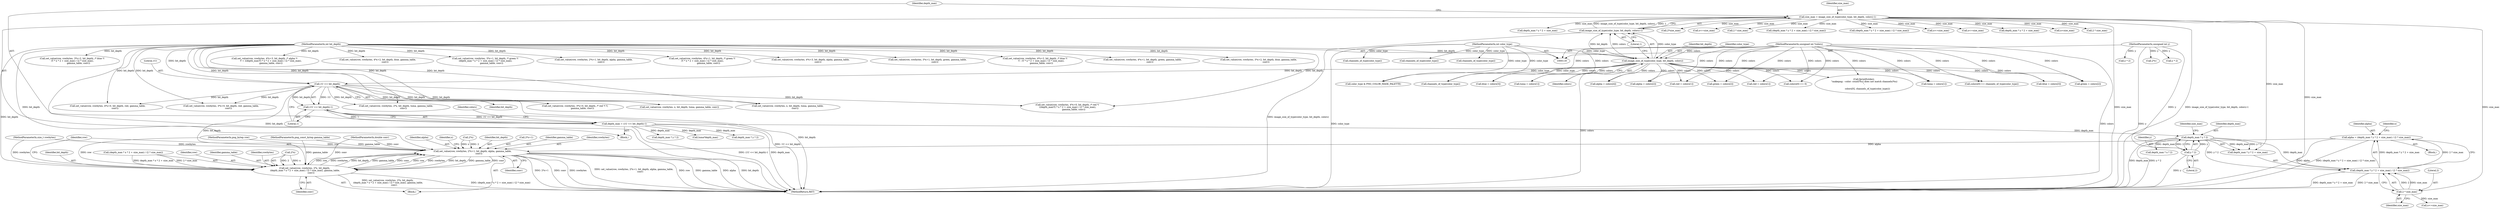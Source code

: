 digraph "1_Android_9d4853418ab2f754c2b63e091c29c5529b8b86ca_14@integer" {
"1000215" [label="(Call,alpha = (depth_max * y * 2 + size_max) / (2 * size_max))"];
"1000217" [label="(Call,(depth_max * y * 2 + size_max) / (2 * size_max))"];
"1000219" [label="(Call,depth_max * y * 2)"];
"1000138" [label="(Call,depth_max = (1U << bit_depth)-1)"];
"1000140" [label="(Call,(1U << bit_depth)-1)"];
"1000141" [label="(Call,1U << bit_depth)"];
"1000132" [label="(Call,image_size_of_type(color_type, bit_depth, colors))"];
"1000122" [label="(MethodParameterIn,int color_type)"];
"1000123" [label="(MethodParameterIn,int bit_depth)"];
"1000126" [label="(MethodParameterIn,unsigned int *colors)"];
"1000221" [label="(Call,y * 2)"];
"1000121" [label="(MethodParameterIn,unsigned int y)"];
"1000129" [label="(Call,size_max = image_size_of_type(color_type, bit_depth, colors)-1)"];
"1000131" [label="(Call,image_size_of_type(color_type, bit_depth, colors)-1)"];
"1000225" [label="(Call,2 * size_max)"];
"1000259" [label="(Call,set_value(row, rowbytes, 2*x+1, bit_depth, alpha, gamma_table,\n                  conv))"];
"1000239" [label="(Call,set_value(row, rowbytes, 2*x, bit_depth,\n (depth_max * x * 2 + size_max) / (2 * size_max), gamma_table,\n                  conv))"];
"1000365" [label="(Call,y * 2)"];
"1000453" [label="(Call,set_value(row, rowbytes, 4*x+3, bit_depth, /* alpha */\n                  Y + ((depth_max-Y) * x * 2 + size_max) / (2 * size_max),\n                  gamma_table, conv))"];
"1000672" [label="(Call,alpha = colors[4])"];
"1000120" [label="(MethodParameterIn,size_t rowbytes)"];
"1000127" [label="(Block,)"];
"1000526" [label="(Call,set_value(row, rowbytes, x, bit_depth, luma, gamma_table,\n                     conv))"];
"1000362" [label="(Call,depth_max * y * 2 + size_max)"];
"1000363" [label="(Call,depth_max * y * 2)"];
"1000131" [label="(Call,image_size_of_type(color_type, bit_depth, colors)-1)"];
"1000383" [label="(Call,set_value(row, rowbytes, 4*x+0, bit_depth, /* red */\n ((depth_max-Y) * x * 2 + size_max) / (2 * size_max),\n                  gamma_table, conv))"];
"1000505" [label="(Call,channels_of_type(color_type))"];
"1000586" [label="(Call,red = colors[1])"];
"1000218" [label="(Call,depth_max * y * 2 + size_max)"];
"1000134" [label="(Identifier,bit_depth)"];
"1000139" [label="(Identifier,depth_max)"];
"1000122" [label="(MethodParameterIn,int color_type)"];
"1000162" [label="(Call,2*size_max)"];
"1000608" [label="(Call,x<=size_max)"];
"1000712" [label="(Call,set_value(row, rowbytes, 4*x+2, bit_depth, blue, gamma_table,\n                     conv))"];
"1000688" [label="(Call,set_value(row, rowbytes, 4*x+0, bit_depth, red, gamma_table,\n                     conv))"];
"1000614" [label="(Call,set_value(row, rowbytes, 3*x+0, bit_depth, red, gamma_table,\n                     conv))"];
"1000285" [label="(Call,2 * size_max)"];
"1000361" [label="(Call,(depth_max * y * 2 + size_max) / (2 * size_max))"];
"1000226" [label="(Literal,2)"];
"1000751" [label="(Call,channels_of_type(color_type))"];
"1000277" [label="(Call,(depth_max * y * 2 + size_max) / (2 * size_max))"];
"1000502" [label="(Call,channels_of_type(color_type))"];
"1000125" [label="(MethodParameterIn,double conv)"];
"1000666" [label="(Call,blue = colors[3])"];
"1000136" [label="(Literal,1)"];
"1000498" [label="(Call,colors[0] == channels_of_type(color_type))"];
"1000144" [label="(Literal,1)"];
"1000311" [label="(Call,set_value(row, rowbytes, 3*x+1, bit_depth, /* green */\n (depth_max * x * 2 + size_max) / (2 * size_max),\n                  gamma_table, conv))"];
"1000227" [label="(Identifier,size_max)"];
"1000216" [label="(Identifier,alpha)"];
"1000246" [label="(Call,(depth_max * x * 2 + size_max) / (2 * size_max))"];
"1000238" [label="(Block,)"];
"1000224" [label="(Identifier,size_max)"];
"1000231" [label="(Identifier,x)"];
"1000259" [label="(Call,set_value(row, rowbytes, 2*x+1, bit_depth, alpha, gamma_table,\n                  conv))"];
"1000217" [label="(Call,(depth_max * y * 2 + size_max) / (2 * size_max))"];
"1000222" [label="(Identifier,y)"];
"1000682" [label="(Call,x<=size_max)"];
"1000143" [label="(Identifier,bit_depth)"];
"1000521" [label="(Call,x<=size_max)"];
"1000126" [label="(MethodParameterIn,unsigned int *colors)"];
"1000132" [label="(Call,image_size_of_type(color_type, bit_depth, colors))"];
"1000140" [label="(Call,(1U << bit_depth)-1)"];
"1000488" [label="(Call,color_type & PNG_COLOR_MASK_PALETTE)"];
"1000268" [label="(Identifier,alpha)"];
"1000130" [label="(Identifier,size_max)"];
"1000142" [label="(Literal,1U)"];
"1000279" [label="(Call,depth_max * y * 2)"];
"1000221" [label="(Call,y * 2)"];
"1000299" [label="(Call,set_value(row, rowbytes, 3*x+0, bit_depth, /* red */ Y,\n                     gamma_table, conv))"];
"1000237" [label="(Identifier,x)"];
"1000270" [label="(Identifier,conv)"];
"1000570" [label="(Call,set_value(row, rowbytes, 2*x+1, bit_depth, alpha, gamma_table,\n                     conv))"];
"1000240" [label="(Identifier,row)"];
"1000133" [label="(Identifier,color_type)"];
"1000141" [label="(Call,1U << bit_depth)"];
"1000511" [label="(Call,luma = colors[1])"];
"1000407" [label="(Call,set_value(row, rowbytes, 4*x+1, bit_depth, /* green */\n (Y * x * 2 + size_max) / (2 * size_max),\n                  gamma_table, conv))"];
"1000129" [label="(Call,size_max = image_size_of_type(color_type, bit_depth, colors)-1)"];
"1000724" [label="(Call,set_value(row, rowbytes, 4*x+3, bit_depth, alpha, gamma_table,\n                     conv))"];
"1000257" [label="(Identifier,gamma_table)"];
"1000263" [label="(Call,2*x)"];
"1000241" [label="(Identifier,rowbytes)"];
"1000626" [label="(Call,set_value(row, rowbytes, 3*x+1, bit_depth, green, gamma_table,\n                     conv))"];
"1000239" [label="(Call,set_value(row, rowbytes, 2*x, bit_depth,\n (depth_max * x * 2 + size_max) / (2 * size_max), gamma_table,\n                  conv))"];
"1000660" [label="(Call,green = colors[2])"];
"1000203" [label="(Call,set_value(row, rowbytes, x, bit_depth, luma, gamma_table, conv))"];
"1000233" [label="(Call,x<=size_max)"];
"1000248" [label="(Call,depth_max * x * 2)"];
"1000429" [label="(Call,set_value(row, rowbytes, 4*x+2, bit_depth, /* blue */\n                  Y - (Y * x * 2 + size_max) / (2 * size_max),\n                  gamma_table, conv))"];
"1000146" [label="(Call,colors[0] == 0)"];
"1000700" [label="(Call,set_value(row, rowbytes, 4*x+1, bit_depth, green, gamma_table,\n                     conv))"];
"1000638" [label="(Call,set_value(row, rowbytes, 3*x+2, bit_depth, blue, gamma_table,\n                     conv))"];
"1000220" [label="(Identifier,depth_max)"];
"1000138" [label="(Call,depth_max = (1U << bit_depth)-1)"];
"1000219" [label="(Call,depth_max * y * 2)"];
"1000267" [label="(Identifier,bit_depth)"];
"1000654" [label="(Call,red = colors[1])"];
"1000223" [label="(Literal,2)"];
"1000278" [label="(Call,depth_max * y * 2 + size_max)"];
"1000242" [label="(Call,2*x)"];
"1000167" [label="(Call,2*y)"];
"1000333" [label="(Call,set_value(row, rowbytes, 3*x+2, bit_depth, /* blue */\n (Y * x * 2 + size_max) / (2 * size_max),\n                  gamma_table, conv))"];
"1000554" [label="(Call,x<size_max)"];
"1000196" [label="(Call,luma*depth_max)"];
"1000225" [label="(Call,2 * size_max)"];
"1000560" [label="(Call,set_value(row, rowbytes, 2*x, bit_depth, luma, gamma_table,\n                     conv))"];
"1000369" [label="(Call,2 * size_max)"];
"1000119" [label="(MethodParameterIn,png_bytep row)"];
"1000124" [label="(MethodParameterIn,png_const_bytep gamma_table)"];
"1000213" [label="(Block,)"];
"1000258" [label="(Identifier,conv)"];
"1000135" [label="(Identifier,colors)"];
"1000123" [label="(MethodParameterIn,int bit_depth)"];
"1000260" [label="(Identifier,row)"];
"1000262" [label="(Call,2*x+1)"];
"1000152" [label="(Call,channels_of_type(color_type))"];
"1000281" [label="(Call,y * 2)"];
"1000269" [label="(Identifier,gamma_table)"];
"1000598" [label="(Call,blue = colors[3])"];
"1000544" [label="(Call,alpha = colors[2])"];
"1000592" [label="(Call,green = colors[2])"];
"1000745" [label="(Call,fprintf(stderr,\n \"makepng: --color: count(%u) does not match channels(%u)\n\",\n\n          colors[0], channels_of_type(color_type)))"];
"1000538" [label="(Call,luma = colors[1])"];
"1000261" [label="(Identifier,rowbytes)"];
"1000245" [label="(Identifier,bit_depth)"];
"1000148" [label="(Identifier,colors)"];
"1000755" [label="(MethodReturn,RET)"];
"1000215" [label="(Call,alpha = (depth_max * y * 2 + size_max) / (2 * size_max))"];
"1000121" [label="(MethodParameterIn,unsigned int y)"];
"1000215" -> "1000213"  [label="AST: "];
"1000215" -> "1000217"  [label="CFG: "];
"1000216" -> "1000215"  [label="AST: "];
"1000217" -> "1000215"  [label="AST: "];
"1000231" -> "1000215"  [label="CFG: "];
"1000215" -> "1000755"  [label="DDG: alpha"];
"1000215" -> "1000755"  [label="DDG: (depth_max * y * 2 + size_max) / (2 * size_max)"];
"1000217" -> "1000215"  [label="DDG: depth_max * y * 2 + size_max"];
"1000217" -> "1000215"  [label="DDG: 2 * size_max"];
"1000215" -> "1000259"  [label="DDG: alpha"];
"1000217" -> "1000225"  [label="CFG: "];
"1000218" -> "1000217"  [label="AST: "];
"1000225" -> "1000217"  [label="AST: "];
"1000217" -> "1000755"  [label="DDG: 2 * size_max"];
"1000217" -> "1000755"  [label="DDG: depth_max * y * 2 + size_max"];
"1000219" -> "1000217"  [label="DDG: depth_max"];
"1000219" -> "1000217"  [label="DDG: y * 2"];
"1000129" -> "1000217"  [label="DDG: size_max"];
"1000225" -> "1000217"  [label="DDG: 2"];
"1000225" -> "1000217"  [label="DDG: size_max"];
"1000219" -> "1000218"  [label="AST: "];
"1000219" -> "1000221"  [label="CFG: "];
"1000220" -> "1000219"  [label="AST: "];
"1000221" -> "1000219"  [label="AST: "];
"1000224" -> "1000219"  [label="CFG: "];
"1000219" -> "1000755"  [label="DDG: y * 2"];
"1000219" -> "1000755"  [label="DDG: depth_max"];
"1000219" -> "1000218"  [label="DDG: depth_max"];
"1000219" -> "1000218"  [label="DDG: y * 2"];
"1000138" -> "1000219"  [label="DDG: depth_max"];
"1000221" -> "1000219"  [label="DDG: y"];
"1000221" -> "1000219"  [label="DDG: 2"];
"1000219" -> "1000248"  [label="DDG: depth_max"];
"1000138" -> "1000127"  [label="AST: "];
"1000138" -> "1000140"  [label="CFG: "];
"1000139" -> "1000138"  [label="AST: "];
"1000140" -> "1000138"  [label="AST: "];
"1000148" -> "1000138"  [label="CFG: "];
"1000138" -> "1000755"  [label="DDG: depth_max"];
"1000138" -> "1000755"  [label="DDG: (1U << bit_depth)-1"];
"1000140" -> "1000138"  [label="DDG: 1U << bit_depth"];
"1000140" -> "1000138"  [label="DDG: 1"];
"1000138" -> "1000196"  [label="DDG: depth_max"];
"1000138" -> "1000279"  [label="DDG: depth_max"];
"1000138" -> "1000363"  [label="DDG: depth_max"];
"1000140" -> "1000144"  [label="CFG: "];
"1000141" -> "1000140"  [label="AST: "];
"1000144" -> "1000140"  [label="AST: "];
"1000140" -> "1000755"  [label="DDG: 1U << bit_depth"];
"1000141" -> "1000140"  [label="DDG: 1U"];
"1000141" -> "1000140"  [label="DDG: bit_depth"];
"1000141" -> "1000143"  [label="CFG: "];
"1000142" -> "1000141"  [label="AST: "];
"1000143" -> "1000141"  [label="AST: "];
"1000144" -> "1000141"  [label="CFG: "];
"1000141" -> "1000755"  [label="DDG: bit_depth"];
"1000132" -> "1000141"  [label="DDG: bit_depth"];
"1000123" -> "1000141"  [label="DDG: bit_depth"];
"1000141" -> "1000203"  [label="DDG: bit_depth"];
"1000141" -> "1000239"  [label="DDG: bit_depth"];
"1000141" -> "1000299"  [label="DDG: bit_depth"];
"1000141" -> "1000383"  [label="DDG: bit_depth"];
"1000141" -> "1000526"  [label="DDG: bit_depth"];
"1000141" -> "1000560"  [label="DDG: bit_depth"];
"1000141" -> "1000614"  [label="DDG: bit_depth"];
"1000141" -> "1000688"  [label="DDG: bit_depth"];
"1000132" -> "1000131"  [label="AST: "];
"1000132" -> "1000135"  [label="CFG: "];
"1000133" -> "1000132"  [label="AST: "];
"1000134" -> "1000132"  [label="AST: "];
"1000135" -> "1000132"  [label="AST: "];
"1000136" -> "1000132"  [label="CFG: "];
"1000132" -> "1000755"  [label="DDG: colors"];
"1000132" -> "1000131"  [label="DDG: color_type"];
"1000132" -> "1000131"  [label="DDG: bit_depth"];
"1000132" -> "1000131"  [label="DDG: colors"];
"1000122" -> "1000132"  [label="DDG: color_type"];
"1000123" -> "1000132"  [label="DDG: bit_depth"];
"1000126" -> "1000132"  [label="DDG: colors"];
"1000132" -> "1000146"  [label="DDG: colors"];
"1000132" -> "1000152"  [label="DDG: color_type"];
"1000132" -> "1000488"  [label="DDG: color_type"];
"1000132" -> "1000498"  [label="DDG: colors"];
"1000132" -> "1000511"  [label="DDG: colors"];
"1000132" -> "1000538"  [label="DDG: colors"];
"1000132" -> "1000544"  [label="DDG: colors"];
"1000132" -> "1000586"  [label="DDG: colors"];
"1000132" -> "1000592"  [label="DDG: colors"];
"1000132" -> "1000598"  [label="DDG: colors"];
"1000132" -> "1000654"  [label="DDG: colors"];
"1000132" -> "1000660"  [label="DDG: colors"];
"1000132" -> "1000666"  [label="DDG: colors"];
"1000132" -> "1000672"  [label="DDG: colors"];
"1000132" -> "1000745"  [label="DDG: colors"];
"1000122" -> "1000118"  [label="AST: "];
"1000122" -> "1000755"  [label="DDG: color_type"];
"1000122" -> "1000152"  [label="DDG: color_type"];
"1000122" -> "1000488"  [label="DDG: color_type"];
"1000122" -> "1000502"  [label="DDG: color_type"];
"1000122" -> "1000505"  [label="DDG: color_type"];
"1000122" -> "1000751"  [label="DDG: color_type"];
"1000123" -> "1000118"  [label="AST: "];
"1000123" -> "1000755"  [label="DDG: bit_depth"];
"1000123" -> "1000203"  [label="DDG: bit_depth"];
"1000123" -> "1000239"  [label="DDG: bit_depth"];
"1000123" -> "1000259"  [label="DDG: bit_depth"];
"1000123" -> "1000299"  [label="DDG: bit_depth"];
"1000123" -> "1000311"  [label="DDG: bit_depth"];
"1000123" -> "1000333"  [label="DDG: bit_depth"];
"1000123" -> "1000383"  [label="DDG: bit_depth"];
"1000123" -> "1000407"  [label="DDG: bit_depth"];
"1000123" -> "1000429"  [label="DDG: bit_depth"];
"1000123" -> "1000453"  [label="DDG: bit_depth"];
"1000123" -> "1000526"  [label="DDG: bit_depth"];
"1000123" -> "1000560"  [label="DDG: bit_depth"];
"1000123" -> "1000570"  [label="DDG: bit_depth"];
"1000123" -> "1000614"  [label="DDG: bit_depth"];
"1000123" -> "1000626"  [label="DDG: bit_depth"];
"1000123" -> "1000638"  [label="DDG: bit_depth"];
"1000123" -> "1000688"  [label="DDG: bit_depth"];
"1000123" -> "1000700"  [label="DDG: bit_depth"];
"1000123" -> "1000712"  [label="DDG: bit_depth"];
"1000123" -> "1000724"  [label="DDG: bit_depth"];
"1000126" -> "1000118"  [label="AST: "];
"1000126" -> "1000755"  [label="DDG: colors"];
"1000126" -> "1000146"  [label="DDG: colors"];
"1000126" -> "1000498"  [label="DDG: colors"];
"1000126" -> "1000511"  [label="DDG: colors"];
"1000126" -> "1000538"  [label="DDG: colors"];
"1000126" -> "1000544"  [label="DDG: colors"];
"1000126" -> "1000586"  [label="DDG: colors"];
"1000126" -> "1000592"  [label="DDG: colors"];
"1000126" -> "1000598"  [label="DDG: colors"];
"1000126" -> "1000654"  [label="DDG: colors"];
"1000126" -> "1000660"  [label="DDG: colors"];
"1000126" -> "1000666"  [label="DDG: colors"];
"1000126" -> "1000672"  [label="DDG: colors"];
"1000126" -> "1000745"  [label="DDG: colors"];
"1000221" -> "1000223"  [label="CFG: "];
"1000222" -> "1000221"  [label="AST: "];
"1000223" -> "1000221"  [label="AST: "];
"1000221" -> "1000755"  [label="DDG: y"];
"1000121" -> "1000221"  [label="DDG: y"];
"1000121" -> "1000118"  [label="AST: "];
"1000121" -> "1000755"  [label="DDG: y"];
"1000121" -> "1000167"  [label="DDG: y"];
"1000121" -> "1000281"  [label="DDG: y"];
"1000121" -> "1000365"  [label="DDG: y"];
"1000129" -> "1000127"  [label="AST: "];
"1000129" -> "1000131"  [label="CFG: "];
"1000130" -> "1000129"  [label="AST: "];
"1000131" -> "1000129"  [label="AST: "];
"1000139" -> "1000129"  [label="CFG: "];
"1000129" -> "1000755"  [label="DDG: size_max"];
"1000129" -> "1000755"  [label="DDG: image_size_of_type(color_type, bit_depth, colors)-1"];
"1000131" -> "1000129"  [label="DDG: image_size_of_type(color_type, bit_depth, colors)"];
"1000131" -> "1000129"  [label="DDG: 1"];
"1000129" -> "1000162"  [label="DDG: size_max"];
"1000129" -> "1000218"  [label="DDG: size_max"];
"1000129" -> "1000225"  [label="DDG: size_max"];
"1000129" -> "1000277"  [label="DDG: size_max"];
"1000129" -> "1000278"  [label="DDG: size_max"];
"1000129" -> "1000285"  [label="DDG: size_max"];
"1000129" -> "1000361"  [label="DDG: size_max"];
"1000129" -> "1000362"  [label="DDG: size_max"];
"1000129" -> "1000369"  [label="DDG: size_max"];
"1000129" -> "1000521"  [label="DDG: size_max"];
"1000129" -> "1000554"  [label="DDG: size_max"];
"1000129" -> "1000608"  [label="DDG: size_max"];
"1000129" -> "1000682"  [label="DDG: size_max"];
"1000131" -> "1000136"  [label="CFG: "];
"1000136" -> "1000131"  [label="AST: "];
"1000131" -> "1000755"  [label="DDG: image_size_of_type(color_type, bit_depth, colors)"];
"1000225" -> "1000227"  [label="CFG: "];
"1000226" -> "1000225"  [label="AST: "];
"1000227" -> "1000225"  [label="AST: "];
"1000225" -> "1000233"  [label="DDG: size_max"];
"1000259" -> "1000238"  [label="AST: "];
"1000259" -> "1000270"  [label="CFG: "];
"1000260" -> "1000259"  [label="AST: "];
"1000261" -> "1000259"  [label="AST: "];
"1000262" -> "1000259"  [label="AST: "];
"1000267" -> "1000259"  [label="AST: "];
"1000268" -> "1000259"  [label="AST: "];
"1000269" -> "1000259"  [label="AST: "];
"1000270" -> "1000259"  [label="AST: "];
"1000237" -> "1000259"  [label="CFG: "];
"1000259" -> "1000755"  [label="DDG: set_value(row, rowbytes, 2*x+1, bit_depth, alpha, gamma_table,\n                  conv)"];
"1000259" -> "1000755"  [label="DDG: row"];
"1000259" -> "1000755"  [label="DDG: gamma_table"];
"1000259" -> "1000755"  [label="DDG: alpha"];
"1000259" -> "1000755"  [label="DDG: bit_depth"];
"1000259" -> "1000755"  [label="DDG: 2*x+1"];
"1000259" -> "1000755"  [label="DDG: conv"];
"1000259" -> "1000755"  [label="DDG: rowbytes"];
"1000259" -> "1000239"  [label="DDG: row"];
"1000259" -> "1000239"  [label="DDG: rowbytes"];
"1000259" -> "1000239"  [label="DDG: bit_depth"];
"1000259" -> "1000239"  [label="DDG: gamma_table"];
"1000259" -> "1000239"  [label="DDG: conv"];
"1000239" -> "1000259"  [label="DDG: row"];
"1000239" -> "1000259"  [label="DDG: rowbytes"];
"1000239" -> "1000259"  [label="DDG: bit_depth"];
"1000239" -> "1000259"  [label="DDG: gamma_table"];
"1000239" -> "1000259"  [label="DDG: conv"];
"1000119" -> "1000259"  [label="DDG: row"];
"1000120" -> "1000259"  [label="DDG: rowbytes"];
"1000263" -> "1000259"  [label="DDG: 2"];
"1000263" -> "1000259"  [label="DDG: x"];
"1000124" -> "1000259"  [label="DDG: gamma_table"];
"1000125" -> "1000259"  [label="DDG: conv"];
"1000239" -> "1000238"  [label="AST: "];
"1000239" -> "1000258"  [label="CFG: "];
"1000240" -> "1000239"  [label="AST: "];
"1000241" -> "1000239"  [label="AST: "];
"1000242" -> "1000239"  [label="AST: "];
"1000245" -> "1000239"  [label="AST: "];
"1000246" -> "1000239"  [label="AST: "];
"1000257" -> "1000239"  [label="AST: "];
"1000258" -> "1000239"  [label="AST: "];
"1000260" -> "1000239"  [label="CFG: "];
"1000239" -> "1000755"  [label="DDG: set_value(row, rowbytes, 2*x, bit_depth,\n (depth_max * x * 2 + size_max) / (2 * size_max), gamma_table,\n                  conv)"];
"1000239" -> "1000755"  [label="DDG: (depth_max * x * 2 + size_max) / (2 * size_max)"];
"1000119" -> "1000239"  [label="DDG: row"];
"1000120" -> "1000239"  [label="DDG: rowbytes"];
"1000242" -> "1000239"  [label="DDG: 2"];
"1000242" -> "1000239"  [label="DDG: x"];
"1000246" -> "1000239"  [label="DDG: depth_max * x * 2 + size_max"];
"1000246" -> "1000239"  [label="DDG: 2 * size_max"];
"1000124" -> "1000239"  [label="DDG: gamma_table"];
"1000125" -> "1000239"  [label="DDG: conv"];
}
